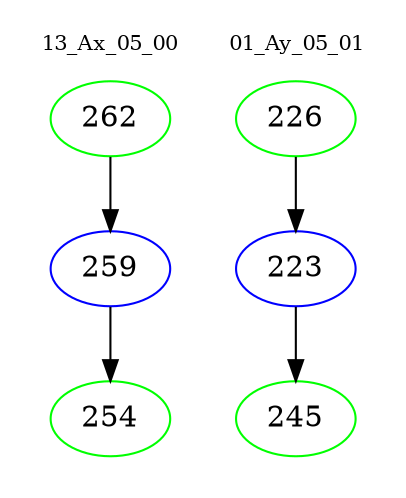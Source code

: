 digraph{
subgraph cluster_0 {
color = white
label = "13_Ax_05_00";
fontsize=10;
T0_262 [label="262", color="green"]
T0_262 -> T0_259 [color="black"]
T0_259 [label="259", color="blue"]
T0_259 -> T0_254 [color="black"]
T0_254 [label="254", color="green"]
}
subgraph cluster_1 {
color = white
label = "01_Ay_05_01";
fontsize=10;
T1_226 [label="226", color="green"]
T1_226 -> T1_223 [color="black"]
T1_223 [label="223", color="blue"]
T1_223 -> T1_245 [color="black"]
T1_245 [label="245", color="green"]
}
}
